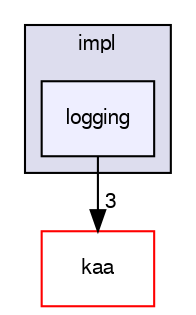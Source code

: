 digraph "/var/lib/jenkins/workspace/kaa_public/client/client-multi/client-cpp/impl/logging" {
  bgcolor=transparent;
  compound=true
  node [ fontsize="10", fontname="FreeSans"];
  edge [ labelfontsize="10", labelfontname="FreeSans"];
  subgraph clusterdir_939f457546b3d2ab90a02660becb89ba {
    graph [ bgcolor="#ddddee", pencolor="black", label="impl" fontname="FreeSans", fontsize="10", URL="dir_939f457546b3d2ab90a02660becb89ba.html"]
  dir_cca0e59638299c9d2caa0bb284e76d15 [shape=box, label="logging", style="filled", fillcolor="#eeeeff", pencolor="black", URL="dir_cca0e59638299c9d2caa0bb284e76d15.html"];
  }
  dir_1ac78b1500c3fd9a977bacb448b54d1a [shape=box label="kaa" color="red" URL="dir_1ac78b1500c3fd9a977bacb448b54d1a.html"];
  dir_cca0e59638299c9d2caa0bb284e76d15->dir_1ac78b1500c3fd9a977bacb448b54d1a [headlabel="3", labeldistance=1.5 headhref="dir_000032_000040.html"];
}
